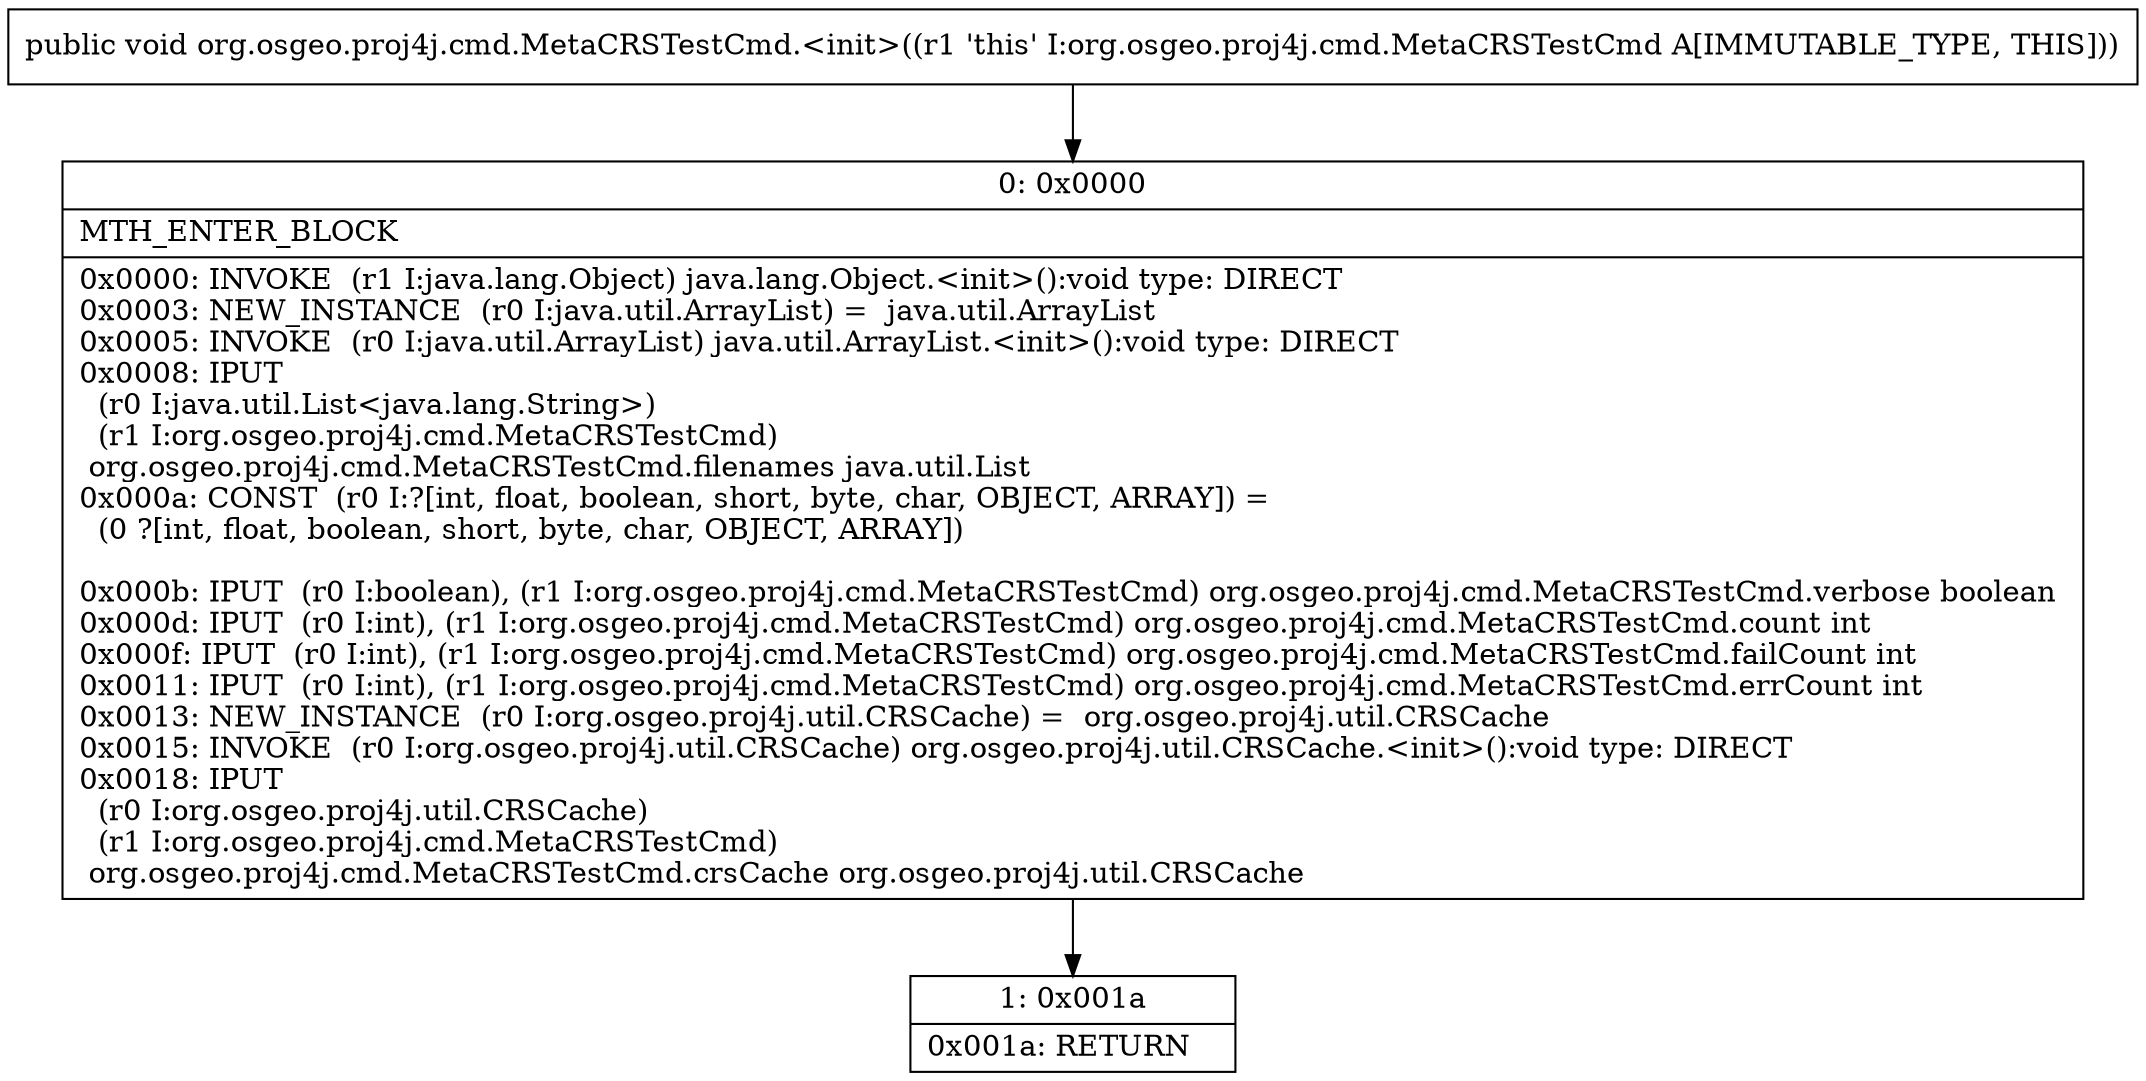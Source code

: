 digraph "CFG fororg.osgeo.proj4j.cmd.MetaCRSTestCmd.\<init\>()V" {
Node_0 [shape=record,label="{0\:\ 0x0000|MTH_ENTER_BLOCK\l|0x0000: INVOKE  (r1 I:java.lang.Object) java.lang.Object.\<init\>():void type: DIRECT \l0x0003: NEW_INSTANCE  (r0 I:java.util.ArrayList) =  java.util.ArrayList \l0x0005: INVOKE  (r0 I:java.util.ArrayList) java.util.ArrayList.\<init\>():void type: DIRECT \l0x0008: IPUT  \l  (r0 I:java.util.List\<java.lang.String\>)\l  (r1 I:org.osgeo.proj4j.cmd.MetaCRSTestCmd)\l org.osgeo.proj4j.cmd.MetaCRSTestCmd.filenames java.util.List \l0x000a: CONST  (r0 I:?[int, float, boolean, short, byte, char, OBJECT, ARRAY]) = \l  (0 ?[int, float, boolean, short, byte, char, OBJECT, ARRAY])\l \l0x000b: IPUT  (r0 I:boolean), (r1 I:org.osgeo.proj4j.cmd.MetaCRSTestCmd) org.osgeo.proj4j.cmd.MetaCRSTestCmd.verbose boolean \l0x000d: IPUT  (r0 I:int), (r1 I:org.osgeo.proj4j.cmd.MetaCRSTestCmd) org.osgeo.proj4j.cmd.MetaCRSTestCmd.count int \l0x000f: IPUT  (r0 I:int), (r1 I:org.osgeo.proj4j.cmd.MetaCRSTestCmd) org.osgeo.proj4j.cmd.MetaCRSTestCmd.failCount int \l0x0011: IPUT  (r0 I:int), (r1 I:org.osgeo.proj4j.cmd.MetaCRSTestCmd) org.osgeo.proj4j.cmd.MetaCRSTestCmd.errCount int \l0x0013: NEW_INSTANCE  (r0 I:org.osgeo.proj4j.util.CRSCache) =  org.osgeo.proj4j.util.CRSCache \l0x0015: INVOKE  (r0 I:org.osgeo.proj4j.util.CRSCache) org.osgeo.proj4j.util.CRSCache.\<init\>():void type: DIRECT \l0x0018: IPUT  \l  (r0 I:org.osgeo.proj4j.util.CRSCache)\l  (r1 I:org.osgeo.proj4j.cmd.MetaCRSTestCmd)\l org.osgeo.proj4j.cmd.MetaCRSTestCmd.crsCache org.osgeo.proj4j.util.CRSCache \l}"];
Node_1 [shape=record,label="{1\:\ 0x001a|0x001a: RETURN   \l}"];
MethodNode[shape=record,label="{public void org.osgeo.proj4j.cmd.MetaCRSTestCmd.\<init\>((r1 'this' I:org.osgeo.proj4j.cmd.MetaCRSTestCmd A[IMMUTABLE_TYPE, THIS])) }"];
MethodNode -> Node_0;
Node_0 -> Node_1;
}

